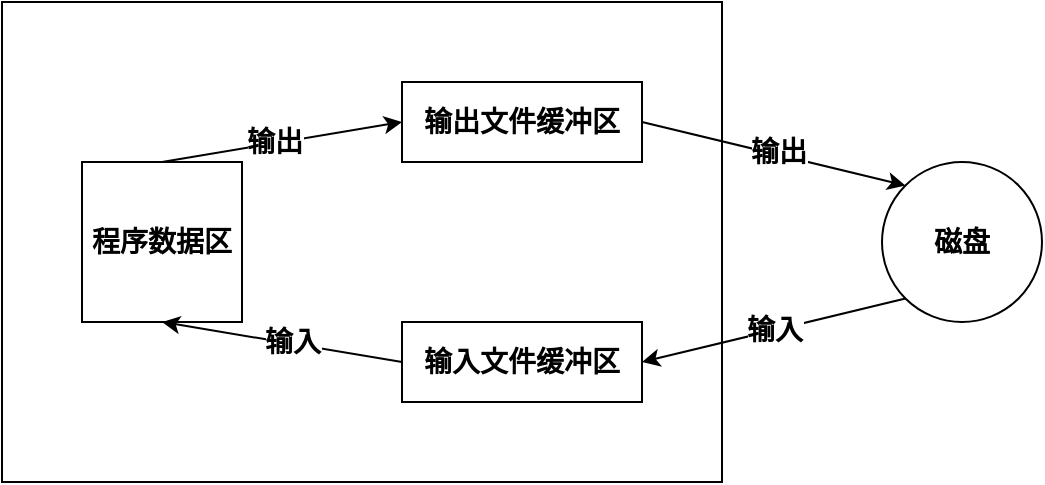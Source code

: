<mxfile version="14.5.1" type="device"><diagram id="CIzJt_D7fE0yGmWI4I-J" name="第 1 页"><mxGraphModel dx="922" dy="710" grid="1" gridSize="10" guides="1" tooltips="1" connect="1" arrows="1" fold="1" page="1" pageScale="1" pageWidth="827" pageHeight="1169" math="0" shadow="0"><root><mxCell id="0"/><mxCell id="1" parent="0"/><mxCell id="cySJXkbN8RMRpAXVSFtv-1" value="" style="rounded=0;whiteSpace=wrap;html=1;" vertex="1" parent="1"><mxGeometry x="40" y="40" width="360" height="240" as="geometry"/></mxCell><mxCell id="cySJXkbN8RMRpAXVSFtv-2" value="&lt;span style=&quot;font-size: 14px&quot;&gt;&lt;b&gt;程序数据区&lt;/b&gt;&lt;/span&gt;" style="rounded=0;whiteSpace=wrap;html=1;" vertex="1" parent="1"><mxGeometry x="80" y="120" width="80" height="80" as="geometry"/></mxCell><mxCell id="cySJXkbN8RMRpAXVSFtv-3" value="&lt;span style=&quot;font-size: 14px&quot;&gt;&lt;b&gt;输出文件缓冲区&lt;/b&gt;&lt;/span&gt;" style="rounded=0;whiteSpace=wrap;html=1;" vertex="1" parent="1"><mxGeometry x="240" y="80" width="120" height="40" as="geometry"/></mxCell><mxCell id="cySJXkbN8RMRpAXVSFtv-4" value="&lt;span style=&quot;font-size: 14px&quot;&gt;&lt;b&gt;输入文件缓冲区&lt;/b&gt;&lt;/span&gt;" style="rounded=0;whiteSpace=wrap;html=1;" vertex="1" parent="1"><mxGeometry x="240" y="200" width="120" height="40" as="geometry"/></mxCell><mxCell id="cySJXkbN8RMRpAXVSFtv-7" value="" style="endArrow=classic;html=1;exitX=0.5;exitY=0;exitDx=0;exitDy=0;entryX=0;entryY=0.5;entryDx=0;entryDy=0;" edge="1" parent="1" source="cySJXkbN8RMRpAXVSFtv-2" target="cySJXkbN8RMRpAXVSFtv-3"><mxGeometry width="50" height="50" relative="1" as="geometry"><mxPoint x="140" y="110" as="sourcePoint"/><mxPoint x="190" y="60" as="targetPoint"/></mxGeometry></mxCell><mxCell id="cySJXkbN8RMRpAXVSFtv-13" value="&lt;b style=&quot;font-size: 14px&quot;&gt;输出&lt;/b&gt;" style="edgeLabel;html=1;align=center;verticalAlign=middle;resizable=0;points=[];" vertex="1" connectable="0" parent="cySJXkbN8RMRpAXVSFtv-7"><mxGeometry x="-0.059" y="1" relative="1" as="geometry"><mxPoint as="offset"/></mxGeometry></mxCell><mxCell id="cySJXkbN8RMRpAXVSFtv-8" value="" style="endArrow=classic;html=1;exitX=0;exitY=0.5;exitDx=0;exitDy=0;entryX=0.5;entryY=1;entryDx=0;entryDy=0;" edge="1" parent="1" source="cySJXkbN8RMRpAXVSFtv-4" target="cySJXkbN8RMRpAXVSFtv-2"><mxGeometry width="50" height="50" relative="1" as="geometry"><mxPoint x="130" y="130" as="sourcePoint"/><mxPoint x="250" y="110" as="targetPoint"/></mxGeometry></mxCell><mxCell id="cySJXkbN8RMRpAXVSFtv-12" value="&lt;b style=&quot;font-size: 14px&quot;&gt;输入&lt;/b&gt;" style="edgeLabel;html=1;align=center;verticalAlign=middle;resizable=0;points=[];" vertex="1" connectable="0" parent="cySJXkbN8RMRpAXVSFtv-8"><mxGeometry x="-0.076" y="-1" relative="1" as="geometry"><mxPoint as="offset"/></mxGeometry></mxCell><mxCell id="cySJXkbN8RMRpAXVSFtv-9" value="&lt;span style=&quot;font-size: 14px&quot;&gt;&lt;b&gt;磁盘&lt;/b&gt;&lt;/span&gt;" style="ellipse;whiteSpace=wrap;html=1;aspect=fixed;" vertex="1" parent="1"><mxGeometry x="480" y="120" width="80" height="80" as="geometry"/></mxCell><mxCell id="cySJXkbN8RMRpAXVSFtv-10" value="" style="endArrow=classic;html=1;exitX=1;exitY=0.5;exitDx=0;exitDy=0;entryX=0;entryY=0;entryDx=0;entryDy=0;" edge="1" parent="1" source="cySJXkbN8RMRpAXVSFtv-3" target="cySJXkbN8RMRpAXVSFtv-9"><mxGeometry width="50" height="50" relative="1" as="geometry"><mxPoint x="130" y="130" as="sourcePoint"/><mxPoint x="250" y="110" as="targetPoint"/></mxGeometry></mxCell><mxCell id="cySJXkbN8RMRpAXVSFtv-14" value="&lt;b style=&quot;font-size: 14px&quot;&gt;输出&lt;/b&gt;" style="edgeLabel;html=1;align=center;verticalAlign=middle;resizable=0;points=[];" vertex="1" connectable="0" parent="cySJXkbN8RMRpAXVSFtv-10"><mxGeometry x="0.016" y="1" relative="1" as="geometry"><mxPoint as="offset"/></mxGeometry></mxCell><mxCell id="cySJXkbN8RMRpAXVSFtv-11" value="&lt;font style=&quot;font-size: 14px&quot;&gt;&lt;b&gt;输入&lt;/b&gt;&lt;/font&gt;" style="endArrow=classic;html=1;exitX=0;exitY=1;exitDx=0;exitDy=0;entryX=1;entryY=0.5;entryDx=0;entryDy=0;" edge="1" parent="1" source="cySJXkbN8RMRpAXVSFtv-9" target="cySJXkbN8RMRpAXVSFtv-4"><mxGeometry width="50" height="50" relative="1" as="geometry"><mxPoint x="370" y="110" as="sourcePoint"/><mxPoint x="440" y="250" as="targetPoint"/></mxGeometry></mxCell></root></mxGraphModel></diagram></mxfile>
